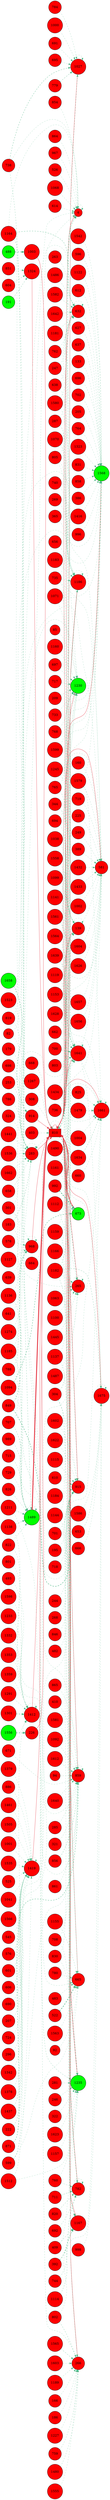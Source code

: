 digraph G{
rankdir=LR;
1536 [style=filled, shape=circle, fillcolor="#fe0000", label="1536"];
1027 [style=filled, shape=circle, fillcolor="#fe0000", label="1027"];
4 [style=filled, shape=circle, fillcolor="#fe0000", label="4"];
1542 [style=filled, shape=circle, fillcolor="#fe0000", label="1542"];
522 [style=filled, shape=circle, fillcolor="#fe0000", label="522"];
525 [style=filled, shape=circle, fillcolor="#fe0000", label="525"];
526 [style=filled, shape=circle, fillcolor="#fe0000", label="526"];
1038 [style=filled, shape=circle, fillcolor="#fe0000", label="1038"];
1041 [style=filled, shape=circle, fillcolor="#fe0000", label="1041"];
1555 [style=filled, shape=circle, fillcolor="#fe0000", label="1555"];
1556 [style=filled, shape=circle, fillcolor="#00fe00", label="1556"];
1558 [style=filled, shape=circle, fillcolor="#fe0000", label="1558"];
1561 [style=filled, shape=circle, fillcolor="#fe0000", label="1561"];
1563 [style=filled, shape=circle, fillcolor="#fe0000", label="1563"];
1564 [style=filled, shape=circle, fillcolor="#fe0000", label="1564"];
1565 [style=filled, shape=circle, fillcolor="#fe0000", label="1565"];
1566 [style=filled, shape=circle, fillcolor="#fe0000", label="1566"];
1634 [style=filled, shape=circle, fillcolor="#fe0000", label="1634"];
1568 [style=filled, shape=circle, fillcolor="#00fe00", label="1568"];
545 [style=filled, shape=circle, fillcolor="#fe0000", label="545"];
1063 [style=filled, shape=circle, fillcolor="#fe0000", label="1063"];
1579 [style=filled, shape=circle, fillcolor="#fe0000", label="1579"];
1068 [style=filled, shape=circle, fillcolor="#fe0000", label="1068"];
1580 [style=filled, shape=circle, fillcolor="#fe0000", label="1580"];
1070 [style=filled, shape=circle, fillcolor="#fe0000", label="1070"];
1071 [style=filled, shape=circle, fillcolor="#fe0000", label="1071"];
1581 [style=filled, shape=circle, fillcolor="#fe0000", label="1581"];
1582 [style=filled, shape=circle, fillcolor="#fe0000", label="1582"];
1586 [style=filled, shape=circle, fillcolor="#fe0000", label="1586"];
1598 [style=filled, shape=circle, fillcolor="#fe0000", label="1598"];
1599 [style=filled, shape=circle, fillcolor="#fe0000", label="1599"];
576 [style=filled, shape=circle, fillcolor="#fe0000", label="576"];
1602 [style=filled, shape=circle, fillcolor="#fe0000", label="1602"];
1603 [style=filled, shape=circle, fillcolor="#fe0000", label="1603"];
1604 [style=filled, shape=circle, fillcolor="#fe0000", label="1604"];
581 [style=filled, shape=circle, fillcolor="#fe0000", label="581"];
1094 [style=filled, shape=circle, fillcolor="#fe0000", label="1094"];
578 [style=filled, shape=circle, fillcolor="#fe0000", label="578"];
1092 [style=filled, shape=circle, fillcolor="#fe0000", label="1092"];
1099 [style=filled, shape=circle, fillcolor="#fe0000", label="1099"];
1100 [style=filled, shape=circle, fillcolor="#fe0000", label="1100"];
1612 [style=filled, shape=circle, fillcolor="#fe0000", label="1612"];
82 [style=filled, shape=circle, fillcolor="#fe0000", label="82"];
596 [style=filled, shape=circle, fillcolor="#fe0000", label="596"];
85 [style=filled, shape=circle, fillcolor="#fe0000", label="85"];
1622 [style=filled, shape=circle, fillcolor="#fe0000", label="1622"];
599 [style=filled, shape=circle, fillcolor="#fe0000", label="599"];
1112 [style=filled, shape=circle, fillcolor="#fe0000", label="1112"];
601 [style=filled, shape=circle, fillcolor="#fe0000", label="601"];
1114 [style=filled, shape=circle, fillcolor="#fe0000", label="1114"];
1115 [style=filled, shape=circle, fillcolor="#fe0000", label="1115"];
92 [style=filled, shape=circle, fillcolor="#fe0000", label="92"];
604 [style=filled, shape=circle, fillcolor="#fe0000", label="604"];
606 [style=filled, shape=circle, fillcolor="#fe0000", label="606"];
1119 [style=filled, shape=circle, fillcolor="#fe0000", label="1119"];
1626 [style=filled, shape=circle, fillcolor="#fe0000", label="1626"];
94 [style=filled, shape=circle, fillcolor="#fe0000", label="94"];
610 [style=filled, shape=circle, fillcolor="#fe0000", label="610"];
1122 [style=filled, shape=circle, fillcolor="#fe0000", label="1122"];
612 [style=filled, shape=circle, fillcolor="#fe0000", label="612"];
1628 [style=filled, shape=circle, fillcolor="#fe0000", label="1628"];
614 [style=filled, shape=circle, fillcolor="#fe0000", label="614"];
1639 [style=filled, shape=circle, fillcolor="#fe0000", label="1639"];
1127 [style=filled, shape=circle, fillcolor="#fe0000", label="1127"];
1641 [style=filled, shape=circle, fillcolor="#fe0000", label="1641"];
1640 [style=filled, shape=circle, fillcolor="#fe0000", label="1640"];
1642 [style=filled, shape=circle, fillcolor="#fe0000", label="1642"];
1136 [style=filled, shape=circle, fillcolor="#fe0000", label="1136"];
1137 [style=filled, shape=circle, fillcolor="#fe0000", label="1137"];
1138 [style=filled, shape=circle, fillcolor="#fe0000", label="1138"];
627 [style=filled, shape=circle, fillcolor="#fe0000", label="627"];
1141 [style=filled, shape=circle, fillcolor="#fe0000", label="1141"];
632 [style=filled, shape=circle, fillcolor="#fe0000", label="632"];
1144 [style=filled, shape=circle, fillcolor="#fe0000", label="1144"];
1658 [style=filled, shape=circle, fillcolor="#00fe00", label="1658"];
1657 [style=filled, shape=circle, fillcolor="#fe0000", label="1657"];
1656 [style=filled, shape=circle, fillcolor="#fe0000", label="1656"];
1661 [style=filled, shape=circle, fillcolor="#fe0000", label="1661"];
1662 [style=filled, shape=circle, fillcolor="#fe0000", label="1662"];
637 [style=filled, shape=circle, fillcolor="#fe0000", label="637"];
639 [style=filled, shape=circle, fillcolor="#fe0000", label="639"];
1153 [style=filled, shape=circle, fillcolor="#fe0000", label="1153"];
641 [style=filled, shape=circle, fillcolor="#fe0000", label="641"];
1155 [style=filled, shape=circle, fillcolor="#fe0000", label="1155"];
638 [style=filled, shape=circle, fillcolor="#fe0000", label="638"];
133 [style=filled, shape=circle, fillcolor="#fe0000", label="133"];
1157 [style=filled, shape=circle, fillcolor="#fe0000", label="1157"];
1159 [style=filled, shape=circle, fillcolor="#fe0000", label="1159"];
1160 [style=filled, shape=circle, fillcolor="#fe0000", label="1160"];
1161 [style=filled, shape=circle, fillcolor="#fe0000", label="1161"];
139 [style=filled, shape=circle, fillcolor="#fe0000", label="139"];
1675 [style=filled, shape=circle, fillcolor="#fe0000", label="1675"];
1164 [style=filled, shape=circle, fillcolor="#fe0000", label="1164"];
653 [style=filled, shape=circle, fillcolor="#fe0000", label="653"];
1167 [style=filled, shape=circle, fillcolor="#fe0000", label="1167"];
656 [style=filled, shape=circle, fillcolor="#fe0000", label="656"];
1166 [style=filled, shape=circle, fillcolor="#fe0000", label="1166"];
658 [style=filled, shape=circle, fillcolor="#fe0000", label="658"];
660 [style=filled, shape=circle, fillcolor="#fe0000", label="660"];
662 [style=filled, shape=circle, fillcolor="#fe0000", label="662"];
664 [style=filled, shape=circle, fillcolor="#fe0000", label="664"];
665 [style=filled, shape=circle, fillcolor="#fe0000", label="665"];
666 [style=filled, shape=circle, fillcolor="#fe0000", label="666"];
668 [style=filled, shape=circle, fillcolor="#fe0000", label="668"];
1181 [style=filled, shape=circle, fillcolor="#fe0000", label="1181"];
1182 [style=filled, shape=circle, fillcolor="#fe0000", label="1182"];
671 [style=filled, shape=circle, fillcolor="#fe0000", label="671"];
1184 [style=filled, shape=circle, fillcolor="#fe0000", label="1184"];
673 [style=filled, shape=circle, fillcolor="#00fe00", label="673"];
1186 [style=filled, shape=circle, fillcolor="#fe0000", label="1186"];
1185 [style=filled, shape=circle, fillcolor="#fe0000", label="1185"];
1183 [style=filled, shape=circle, fillcolor="#fe0000", label="1183"];
1189 [style=filled, shape=circle, fillcolor="#fe0000", label="1189"];
166 [style=filled, shape=circle, fillcolor="#fe0000", label="166"];
160 [style=filled, shape=circle, fillcolor="#fe0000", label="160"];
690 [style=filled, shape=circle, fillcolor="#fe0000", label="690"];
691 [style=filled, shape=circle, fillcolor="#fe0000", label="691"];
692 [style=filled, shape=circle, fillcolor="#fe0000", label="692"];
179 [style=filled, shape=circle, fillcolor="#fe0000", label="179"];
694 [style=filled, shape=circle, fillcolor="#fe0000", label="694"];
695 [style=filled, shape=circle, fillcolor="#fe0000", label="695"];
183 [style=filled, shape=circle, fillcolor="#fe0000", label="183"];
696 [style=filled, shape=circle, fillcolor="#fe0000", label="696"];
186 [style=filled, shape=circle, fillcolor="#fe0000", label="186"];
698 [style=filled, shape=circle, fillcolor="#fe0000", label="698"];
697 [style=filled, shape=circle, fillcolor="#fe0000", label="697"];
701 [style=filled, shape=circle, fillcolor="#fe0000", label="701"];
702 [style=filled, shape=circle, fillcolor="#fe0000", label="702"];
191 [style=filled, shape=circle, fillcolor="#00fe00", label="191"];
1211 [style=filled, shape=circle, fillcolor="#fe0000", label="1211"];
700 [style=filled, shape=circle, fillcolor="#fe0000", label="700"];
707 [style=filled, shape=circle, fillcolor="#fe0000", label="707"];
708 [style=filled, shape=circle, fillcolor="#fe0000", label="708"];
195 [style=filled, shape=circle, fillcolor="#fe0000", label="195"];
711 [style=filled, shape=circle, fillcolor="#fe0000", label="711"];
1227 [style=filled, shape=circle, fillcolor="#fe0000", label="1227"];
715 [style=filled, shape=circle, fillcolor="#fe0000", label="715"];
205 [style=filled, shape=circle, fillcolor="#fe0000", label="205"];
1230 [style=filled, shape=circle, fillcolor="#00fe00", label="1230"];
207 [style=filled, shape=circle, fillcolor="#fe0000", label="207"];
718 [style=filled, shape=circle, fillcolor="#fe0000", label="718"];
1233 [style=filled, shape=circle, fillcolor="#fe0000", label="1233"];
719 [style=filled, shape=circle, fillcolor="#fe0000", label="719"];
1235 [style=filled, shape=circle, fillcolor="#00fe00", label="1235"];
724 [style=filled, shape=circle, fillcolor="#fe0000", label="724"];
717 [style=filled, shape=circle, fillcolor="#fe0000", label="717"];
209 [style=filled, shape=circle, fillcolor="#fe0000", label="209"];
729 [style=filled, shape=circle, fillcolor="#fe0000", label="729"];
1245 [style=filled, shape=circle, fillcolor="#fe0000", label="1245"];
222 [style=filled, shape=circle, fillcolor="#fe0000", label="222"];
735 [style=filled, shape=circle, fillcolor="#fe0000", label="735"];
736 [style=filled, shape=circle, fillcolor="#fe0000", label="736"];
225 [style=filled, shape=circle, fillcolor="#fe0000", label="225"];
226 [style=filled, shape=circle, fillcolor="#fe0000", label="226"];
738 [style=filled, shape=circle, fillcolor="#fe0000", label="738"];
740 [style=filled, shape=circle, fillcolor="#fe0000", label="740"];
733 [style=filled, shape=circle, fillcolor="#fe0000", label="733"];
744 [style=filled, shape=circle, fillcolor="#fe0000", label="744"];
1267 [style=filled, shape=circle, fillcolor="#fe0000", label="1267"];
244 [style=filled, shape=circle, fillcolor="#fe0000", label="244"];
246 [style=filled, shape=circle, fillcolor="#fe0000", label="246"];
759 [style=filled, shape=circle, fillcolor="#fe0000", label="759"];
247 [style=filled, shape=circle, fillcolor="#fe0000", label="247"];
760 [style=filled, shape=circle, fillcolor="#fe0000", label="760"];
249 [style=filled, shape=circle, fillcolor="#fe0000", label="249"];
1274 [style=filled, shape=circle, fillcolor="#fe0000", label="1274"];
764 [style=filled, shape=circle, fillcolor="#fe0000", label="764"];
765 [style=filled, shape=circle, fillcolor="#fe0000", label="765"];
253 [style=filled, shape=circle, fillcolor="#fe0000", label="253"];
762 [style=filled, shape=circle, fillcolor="#fe0000", label="762"];
768 [style=filled, shape=circle, fillcolor="#fe0000", label="768"];
263 [style=filled, shape=circle, fillcolor="#fe0000", label="263"];
265 [style=filled, shape=circle, fillcolor="#fe0000", label="265"];
266 [style=filled, shape=circle, fillcolor="#fe0000", label="266"];
779 [style=filled, shape=circle, fillcolor="#fe0000", label="779"];
1291 [style=filled, shape=circle, fillcolor="#fe0000", label="1291"];
268 [style=filled, shape=circle, fillcolor="#fe0000", label="268"];
782 [style=filled, shape=circle, fillcolor="#fe0000", label="782"];
780 [style=filled, shape=circle, fillcolor="#fe0000", label="780"];
784 [style=filled, shape=circle, fillcolor="#fe0000", label="784"];
269 [style=filled, shape=circle, fillcolor="#fe0000", label="269"];
786 [style=filled, shape=circle, fillcolor="#fe0000", label="786"];
788 [style=filled, shape=circle, fillcolor="#fe0000", label="788"];
1301 [style=filled, shape=circle, fillcolor="#fe0000", label="1301"];
281 [style=filled, shape=circle, fillcolor="#fe0000", label="281"];
283 [style=filled, shape=circle, fillcolor="#fe0000", label="283"];
285 [style=filled, shape=circle, fillcolor="#fe0000", label="285"];
287 [style=filled, shape=circle, fillcolor="#fe0000", label="287"];
801 [style=filled, shape=circle, fillcolor="#fe0000", label="801"];
802 [style=filled, shape=circle, fillcolor="#fe0000", label="802"];
803 [style=filled, shape=circle, fillcolor="#fe0000", label="803"];
805 [style=filled, shape=circle, fillcolor="#fe0000", label="805"];
296 [style=filled, shape=circle, fillcolor="#fe0000", label="296"];
810 [style=filled, shape=box, fillcolor="#fe0000", label="810"];
1323 [style=filled, shape=circle, fillcolor="#fe0000", label="1323"];
1324 [style=filled, shape=circle, fillcolor="#fe0000", label="1324"];
301 [style=filled, shape=circle, fillcolor="#fe0000", label="301"];
304 [style=filled, shape=circle, fillcolor="#fe0000", label="304"];
819 [style=filled, shape=circle, fillcolor="#fe0000", label="819"];
1332 [style=filled, shape=circle, fillcolor="#fe0000", label="1332"];
820 [style=filled, shape=circle, fillcolor="#fe0000", label="820"];
822 [style=filled, shape=circle, fillcolor="#fe0000", label="822"];
308 [style=filled, shape=circle, fillcolor="#fe0000", label="308"];
825 [style=filled, shape=circle, fillcolor="#fe0000", label="825"];
826 [style=filled, shape=circle, fillcolor="#fe0000", label="826"];
1342 [style=filled, shape=circle, fillcolor="#fe0000", label="1342"];
831 [style=filled, shape=circle, fillcolor="#fe0000", label="831"];
830 [style=filled, shape=circle, fillcolor="#fe0000", label="830"];
321 [style=filled, shape=circle, fillcolor="#fe0000", label="321"];
322 [style=filled, shape=circle, fillcolor="#fe0000", label="322"];
324 [style=filled, shape=circle, fillcolor="#fe0000", label="324"];
1353 [style=filled, shape=circle, fillcolor="#fe0000", label="1353"];
846 [style=filled, shape=circle, fillcolor="#fe0000", label="846"];
1359 [style=filled, shape=circle, fillcolor="#fe0000", label="1359"];
849 [style=filled, shape=circle, fillcolor="#fe0000", label="849"];
851 [style=filled, shape=circle, fillcolor="#fe0000", label="851"];
854 [style=filled, shape=circle, fillcolor="#fe0000", label="854"];
344 [style=filled, shape=circle, fillcolor="#fe0000", label="344"];
856 [style=filled, shape=circle, fillcolor="#fe0000", label="856"];
858 [style=filled, shape=circle, fillcolor="#fe0000", label="858"];
859 [style=filled, shape=circle, fillcolor="#fe0000", label="859"];
861 [style=filled, shape=circle, fillcolor="#fe0000", label="861"];
864 [style=filled, shape=circle, fillcolor="#fe0000", label="864"];
865 [style=filled, shape=circle, fillcolor="#fe0000", label="865"];
1378 [style=filled, shape=circle, fillcolor="#fe0000", label="1378"];
1379 [style=filled, shape=circle, fillcolor="#fe0000", label="1379"];
871 [style=filled, shape=circle, fillcolor="#fe0000", label="871"];
365 [style=filled, shape=circle, fillcolor="#fe0000", label="365"];
886 [style=filled, shape=circle, fillcolor="#fe0000", label="886"];
386 [style=filled, shape=circle, fillcolor="#fe0000", label="386"];
1412 [style=filled, shape=circle, fillcolor="#fe0000", label="1412"];
389 [style=filled, shape=circle, fillcolor="#fe0000", label="389"];
392 [style=filled, shape=circle, fillcolor="#fe0000", label="392"];
1416 [style=filled, shape=circle, fillcolor="#fe0000", label="1416"];
1419 [style=filled, shape=circle, fillcolor="#fe0000", label="1419"];
914 [style=filled, shape=circle, fillcolor="#fe0000", label="914"];
915 [style=filled, shape=circle, fillcolor="#fe0000", label="915"];
403 [style=filled, shape=circle, fillcolor="#fe0000", label="403"];
1432 [style=filled, shape=circle, fillcolor="#fe0000", label="1432"];
409 [style=filled, shape=circle, fillcolor="#fe0000", label="409"];
1434 [style=filled, shape=circle, fillcolor="#fe0000", label="1434"];
1433 [style=filled, shape=circle, fillcolor="#fe0000", label="1433"];
410 [style=filled, shape=circle, fillcolor="#fe0000", label="410"];
1437 [style=filled, shape=circle, fillcolor="#fe0000", label="1437"];
1441 [style=filled, shape=circle, fillcolor="#fe0000", label="1441"];
1445 [style=filled, shape=circle, fillcolor="#fe0000", label="1445"];
1461 [style=filled, shape=circle, fillcolor="#fe0000", label="1461"];
967 [style=filled, shape=circle, fillcolor="#fe0000", label="967"];
968 [style=filled, shape=circle, fillcolor="#fe0000", label="968"];
1480 [style=filled, shape=circle, fillcolor="#fe0000", label="1480"];
1479 [style=filled, shape=circle, fillcolor="#fe0000", label="1479"];
1486 [style=filled, shape=circle, fillcolor="#fe0000", label="1486"];
1487 [style=filled, shape=circle, fillcolor="#fe0000", label="1487"];
1489 [style=filled, shape=circle, fillcolor="#00fe00", label="1489"];
1490 [style=filled, shape=circle, fillcolor="#fe0000", label="1490"];
989 [style=filled, shape=circle, fillcolor="#fe0000", label="989"];
992 [style=filled, shape=circle, fillcolor="#fe0000", label="992"];
1505 [style=filled, shape=circle, fillcolor="#fe0000", label="1505"];
482 [style=filled, shape=circle, fillcolor="#fe0000", label="482"];
483 [style=filled, shape=circle, fillcolor="#fe0000", label="483"];
996 [style=filled, shape=circle, fillcolor="#fe0000", label="996"];
998 [style=filled, shape=circle, fillcolor="#fe0000", label="998"];
1623 [style=filled, shape=circle, fillcolor="#fe0000", label="1623"];
1000 [style=filled, shape=circle, fillcolor="#fe0000", label="1000"];
1001 [style=filled, shape=circle, fillcolor="#fe0000", label="1001"];
1512 [style=filled, shape=circle, fillcolor="#fe0000", label="1512"];
1003 [style=filled, shape=circle, fillcolor="#fe0000", label="1003"];
1002 [style=filled, shape=circle, fillcolor="#fe0000", label="1002"];
493 [style=filled, shape=circle, fillcolor="#fe0000", label="493"];
488 [style=filled, shape=circle, fillcolor="#00fe00", label="488"];
1004 [style=filled, shape=circle, fillcolor="#fe0000", label="1004"];
1523 [style=filled, shape=circle, fillcolor="#fe0000", label="1523"];
1535 [style=filled, shape=circle, fillcolor="#fe0000", label="1535"];
1489 -> 810 [color="#e63946",penwidth=4.00];
673 -> 810 [color="#e63946",penwidth=2.69];
1235 -> 810 [color="#e63946",penwidth=1.18];
1027 -> 810 [color="#e63946",penwidth=1.02];
782 -> 810 [color="#e63946",penwidth=1.02];
139 -> 810 [color="#e63946",penwidth=1.00];
1568 -> 810 [color="#e63946",penwidth=1.00];
632 -> 810 [color="#e63946",penwidth=1.00];
4 -> 810 [color="#e63946",penwidth=1.00];
1186 -> 810 [color="#e63946",penwidth=1.00];
1230 -> 810 [color="#e63946",penwidth=1.00];
1641 -> 810 [color="#e63946",penwidth=1.00];
1675 -> 810 [color="#e63946",penwidth=1.00];
1167 -> 810 [color="#e63946",penwidth=1.00];
581 -> 810 [color="#e63946",penwidth=1.00];
266 -> 810 [color="#e63946",penwidth=1.00];
283 -> 810 [color="#e63946",penwidth=1.00];
1661 -> 810 [color="#e63946",penwidth=1.00];
1003 -> 810 [color="#e63946",penwidth=1.00];
226 -> 810 [color="#e63946",penwidth=1.00];
665 -> 810 [color="#e63946",penwidth=1.00];
1412 -> 810 [color="#e63946",penwidth=1.00];
265 -> 810 [color="#e63946",penwidth=1.00];
968 -> 810 [color="#e63946",penwidth=1.00];
1419 -> 810 [color="#e63946",penwidth=1.00];
810 -> 810 [color="#e63946",penwidth=1.00];
914 -> 810 [color="#e63946",penwidth=1.00];
915 -> 810 [color="#e63946",penwidth=1.00];
1324 -> 810 [color="#e63946",penwidth=1.00];
859 -> 810 [color="#e63946",penwidth=1.00];
738 -> 1027 [color="#52b788",style=dashed,penwidth=1.10];
779 -> 1027 [color="#52b788",style=dashed,penwidth=0.98];
810 -> 1027 [color="#52b788",style=dashed,penwidth=0.79];
1027 -> 1027 [color="#52b788",style=dashed,penwidth=0.58];
1000 -> 1027 [color="#52b788",style=dashed,penwidth=0.57];
784 -> 1027 [color="#52b788",style=dashed,penwidth=0.57];
695 -> 1027 [color="#52b788",style=dashed,penwidth=0.54];
691 -> 1027 [color="#52b788",style=dashed,penwidth=0.53];
4 -> 4 [color="#52b788",style=dashed,penwidth=0.55];
247 -> 4 [color="#52b788",style=dashed,penwidth=0.50];
707 -> 4 [color="#52b788",style=dashed,penwidth=0.50];
1164 -> 4 [color="#52b788",style=dashed,penwidth=0.50];
301 -> 4 [color="#52b788",style=dashed,penwidth=0.50];
854 -> 4 [color="#52b788",style=dashed,penwidth=0.50];
765 -> 4 [color="#52b788",style=dashed,penwidth=0.50];
738 -> 4 [color="#52b788",style=dashed,penwidth=0.50];
735 -> 4 [color="#52b788",style=dashed,penwidth=0.50];
1434 -> 4 [color="#52b788",style=dashed,penwidth=0.50];
526 -> 4 [color="#52b788",style=dashed,penwidth=0.50];
967 -> 4 [color="#52b788",style=dashed,penwidth=0.50];
1068 -> 4 [color="#52b788",style=dashed,penwidth=0.50];
864 -> 4 [color="#52b788",style=dashed,penwidth=0.50];
614 -> 4 [color="#52b788",style=dashed,penwidth=0.50];
810 -> 4 [color="#52b788",style=dashed,penwidth=0.50];
1301 -> 1412 [color="#52b788",style=dashed,penwidth=1.47];
1353 -> 1412 [color="#52b788",style=dashed,penwidth=0.54];
1332 -> 1412 [color="#52b788",style=dashed,penwidth=0.50];
1359 -> 1412 [color="#52b788",style=dashed,penwidth=0.50];
599 -> 1412 [color="#52b788",style=dashed,penwidth=0.50];
1291 -> 1412 [color="#52b788",style=dashed,penwidth=0.50];
1598 -> 1412 [color="#52b788",style=dashed,penwidth=0.50];
801 -> 1412 [color="#52b788",style=dashed,penwidth=0.50];
1412 -> 1412 [color="#52b788",style=dashed,penwidth=0.50];
671 -> 1412 [color="#52b788",style=dashed,penwidth=0.50];
493 -> 1412 [color="#52b788",style=dashed,penwidth=0.50];
1233 -> 1412 [color="#52b788",style=dashed,penwidth=0.50];
1161 -> 265 [color="#52b788",style=dashed,penwidth=0.54];
1487 -> 265 [color="#52b788",style=dashed,penwidth=0.50];
1445 -> 265 [color="#52b788",style=dashed,penwidth=0.50];
1182 -> 265 [color="#52b788",style=dashed,penwidth=0.50];
301 -> 265 [color="#52b788",style=dashed,penwidth=0.50];
265 -> 265 [color="#52b788",style=dashed,penwidth=0.50];
810 -> 265 [color="#52b788",style=dashed,penwidth=0.50];
1639 -> 265 [color="#52b788",style=dashed,penwidth=0.50];
304 -> 265 [color="#52b788",style=dashed,penwidth=0.50];
1100 -> 265 [color="#52b788",style=dashed,penwidth=0.50];
1063 -> 265 [color="#52b788",style=dashed,penwidth=0.50];
1112 -> 265 [color="#52b788",style=dashed,penwidth=0.50];
1565 -> 266 [color="#52b788",style=dashed,penwidth=0.84];
802 -> 266 [color="#52b788",style=dashed,penwidth=0.82];
1480 -> 266 [color="#52b788",style=dashed,penwidth=0.64];
759 -> 266 [color="#52b788",style=dashed,penwidth=0.61];
738 -> 266 [color="#52b788",style=dashed,penwidth=0.57];
1189 -> 266 [color="#52b788",style=dashed,penwidth=0.53];
735 -> 266 [color="#52b788",style=dashed,penwidth=0.52];
1144 -> 266 [color="#52b788",style=dashed,penwidth=0.50];
1603 -> 266 [color="#52b788",style=dashed,penwidth=0.50];
1227 -> 266 [color="#52b788",style=dashed,penwidth=0.50];
186 -> 266 [color="#52b788",style=dashed,penwidth=0.50];
810 -> 266 [color="#52b788",style=dashed,penwidth=0.50];
1555 -> 266 [color="#52b788",style=dashed,penwidth=0.50];
166 -> 266 [color="#52b788",style=dashed,penwidth=0.50];
344 -> 139 [color="#52b788",style=dashed,penwidth=0.80];
1182 -> 139 [color="#52b788",style=dashed,penwidth=0.69];
1161 -> 139 [color="#52b788",style=dashed,penwidth=0.67];
1558 -> 139 [color="#52b788",style=dashed,penwidth=0.63];
1119 -> 139 [color="#52b788",style=dashed,penwidth=0.51];
1580 -> 139 [color="#52b788",style=dashed,penwidth=0.50];
1099 -> 139 [color="#52b788",style=dashed,penwidth=0.50];
810 -> 139 [color="#52b788",style=dashed,penwidth=0.50];
139 -> 139 [color="#52b788",style=dashed,penwidth=0.50];
1038 -> 139 [color="#52b788",style=dashed,penwidth=0.50];
1245 -> 139 [color="#52b788",style=dashed,penwidth=0.50];
765 -> 139 [color="#52b788",style=dashed,penwidth=0.50];
1182 -> 1675 [color="#52b788",style=dashed,penwidth=0.80];
653 -> 1675 [color="#52b788",style=dashed,penwidth=0.65];
1586 -> 1675 [color="#52b788",style=dashed,penwidth=0.50];
1675 -> 1675 [color="#52b788",style=dashed,penwidth=0.50];
810 -> 1675 [color="#52b788",style=dashed,penwidth=0.50];
802 -> 1675 [color="#52b788",style=dashed,penwidth=0.50];
1641 -> 1675 [color="#52b788",style=dashed,penwidth=0.50];
666 -> 1675 [color="#52b788",style=dashed,penwidth=0.50];
1564 -> 1675 [color="#52b788",style=dashed,penwidth=0.50];
998 -> 1675 [color="#52b788",style=dashed,penwidth=0.50];
1379 -> 1419 [color="#52b788",style=dashed,penwidth=0.50];
1461 -> 1419 [color="#52b788",style=dashed,penwidth=0.50];
1419 -> 1419 [color="#52b788",style=dashed,penwidth=0.50];
724 -> 1419 [color="#52b788",style=dashed,penwidth=0.50];
1001 -> 1419 [color="#52b788",style=dashed,penwidth=0.50];
296 -> 1419 [color="#52b788",style=dashed,penwidth=0.50];
1535 -> 1419 [color="#52b788",style=dashed,penwidth=0.50];
222 -> 1419 [color="#52b788",style=dashed,penwidth=0.50];
690 -> 1419 [color="#52b788",style=dashed,penwidth=0.50];
871 -> 1419 [color="#52b788",style=dashed,penwidth=0.50];
576 -> 1419 [color="#52b788",style=dashed,penwidth=0.50];
601 -> 1419 [color="#52b788",style=dashed,penwidth=0.50];
525 -> 1419 [color="#52b788",style=dashed,penwidth=0.50];
1342 -> 1419 [color="#52b788",style=dashed,penwidth=0.50];
1378 -> 1419 [color="#52b788",style=dashed,penwidth=0.50];
1512 -> 1419 [color="#52b788",style=dashed,penwidth=0.50];
886 -> 1419 [color="#52b788",style=dashed,penwidth=0.50];
1566 -> 1419 [color="#52b788",style=dashed,penwidth=0.50];
545 -> 1419 [color="#52b788",style=dashed,penwidth=0.50];
1041 -> 1419 [color="#52b788",style=dashed,penwidth=0.50];
1437 -> 1419 [color="#52b788",style=dashed,penwidth=0.50];
207 -> 1419 [color="#52b788",style=dashed,penwidth=0.50];
606 -> 1419 [color="#52b788",style=dashed,penwidth=0.50];
1505 -> 1419 [color="#52b788",style=dashed,penwidth=0.50];
392 -> 782 [color="#52b788",style=dashed,penwidth=1.00];
711 -> 782 [color="#52b788",style=dashed,penwidth=0.94];
304 -> 782 [color="#52b788",style=dashed,penwidth=0.91];
810 -> 782 [color="#52b788",style=dashed,penwidth=0.85];
782 -> 782 [color="#52b788",style=dashed,penwidth=0.68];
820 -> 782 [color="#52b788",style=dashed,penwidth=0.65];
760 -> 782 [color="#52b788",style=dashed,penwidth=0.59];
692 -> 782 [color="#52b788",style=dashed,penwidth=0.59];
392 -> 1167 [color="#52b788",style=dashed,penwidth=1.16];
810 -> 1167 [color="#52b788",style=dashed,penwidth=1.07];
1114 -> 1167 [color="#52b788",style=dashed,penwidth=0.80];
1137 -> 1167 [color="#52b788",style=dashed,penwidth=0.74];
744 -> 1167 [color="#52b788",style=dashed,penwidth=0.69];
409 -> 1167 [color="#52b788",style=dashed,penwidth=0.67];
1658 -> 914 [color="#52b788",style=dashed,penwidth=1.50];
849 -> 915 [color="#52b788",style=dashed,penwidth=1.89];
701 -> 915 [color="#52b788",style=dashed,penwidth=0.57];
1622 -> 915 [color="#52b788",style=dashed,penwidth=0.50];
183 -> 915 [color="#52b788",style=dashed,penwidth=0.50];
1115 -> 915 [color="#52b788",style=dashed,penwidth=0.50];
268 -> 915 [color="#52b788",style=dashed,penwidth=0.50];
718 -> 915 [color="#52b788",style=dashed,penwidth=0.50];
482 -> 915 [color="#52b788",style=dashed,penwidth=0.50];
304 -> 915 [color="#52b788",style=dashed,penwidth=0.50];
610 -> 915 [color="#52b788",style=dashed,penwidth=0.50];
810 -> 915 [color="#52b788",style=dashed,penwidth=0.50];
1602 -> 915 [color="#52b788",style=dashed,penwidth=0.50];
1184 -> 915 [color="#52b788",style=dashed,penwidth=0.50];
287 -> 915 [color="#52b788",style=dashed,penwidth=0.50];
846 -> 915 [color="#52b788",style=dashed,penwidth=0.50];
222 -> 915 [color="#52b788",style=dashed,penwidth=0.50];
244 -> 915 [color="#52b788",style=dashed,penwidth=0.50];
708 -> 915 [color="#52b788",style=dashed,penwidth=0.50];
195 -> 915 [color="#52b788",style=dashed,penwidth=0.50];
1153 -> 915 [color="#52b788",style=dashed,penwidth=0.50];
522 -> 665 [color="#52b788",style=dashed,penwidth=2.56];
1182 -> 665 [color="#52b788",style=dashed,penwidth=0.74];
1155 -> 665 [color="#52b788",style=dashed,penwidth=0.63];
822 -> 665 [color="#52b788",style=dashed,penwidth=0.53];
599 -> 665 [color="#52b788",style=dashed,penwidth=0.50];
1490 -> 665 [color="#52b788",style=dashed,penwidth=0.50];
810 -> 665 [color="#52b788",style=dashed,penwidth=0.50];
483 -> 665 [color="#52b788",style=dashed,penwidth=0.50];
1563 -> 665 [color="#52b788",style=dashed,penwidth=0.50];
92 -> 665 [color="#52b788",style=dashed,penwidth=0.50];
780 -> 665 [color="#52b788",style=dashed,penwidth=0.50];
183 -> 283 [color="#52b788",style=dashed,penwidth=0.90];
253 -> 283 [color="#52b788",style=dashed,penwidth=0.62];
786 -> 283 [color="#52b788",style=dashed,penwidth=0.58];
1441 -> 283 [color="#52b788",style=dashed,penwidth=0.50];
1136 -> 283 [color="#52b788",style=dashed,penwidth=0.50];
738 -> 283 [color="#52b788",style=dashed,penwidth=0.50];
1662 -> 283 [color="#52b788",style=dashed,penwidth=0.50];
698 -> 283 [color="#52b788",style=dashed,penwidth=0.50];
810 -> 283 [color="#52b788",style=dashed,penwidth=0.50];
1523 -> 283 [color="#52b788",style=dashed,penwidth=0.50];
82 -> 283 [color="#52b788",style=dashed,penwidth=0.50];
1536 -> 283 [color="#52b788",style=dashed,penwidth=0.50];
283 -> 283 [color="#52b788",style=dashed,penwidth=0.50];
658 -> 283 [color="#52b788",style=dashed,penwidth=0.50];
324 -> 283 [color="#52b788",style=dashed,penwidth=0.50];
179 -> 283 [color="#52b788",style=dashed,penwidth=0.50];
819 -> 283 [color="#52b788",style=dashed,penwidth=0.50];
1122 -> 1568 [color="#52b788",style=dashed,penwidth=0.50];
1070 -> 1568 [color="#52b788",style=dashed,penwidth=0.50];
1490 -> 1568 [color="#52b788",style=dashed,penwidth=0.50];
810 -> 1568 [color="#52b788",style=dashed,penwidth=0.50];
1416 -> 1568 [color="#52b788",style=dashed,penwidth=0.50];
1071 -> 1568 [color="#52b788",style=dashed,penwidth=0.50];
287 -> 1568 [color="#52b788",style=dashed,penwidth=0.50];
1561 -> 1568 [color="#52b788",style=dashed,penwidth=0.50];
205 -> 1568 [color="#52b788",style=dashed,penwidth=0.50];
596 -> 1568 [color="#52b788",style=dashed,penwidth=0.50];
1579 -> 1568 [color="#52b788",style=dashed,penwidth=0.50];
133 -> 1568 [color="#52b788",style=dashed,penwidth=0.50];
1639 -> 1568 [color="#52b788",style=dashed,penwidth=0.50];
632 -> 1568 [color="#52b788",style=dashed,penwidth=0.50];
1137 -> 1568 [color="#52b788",style=dashed,penwidth=0.50];
764 -> 1568 [color="#52b788",style=dashed,penwidth=0.50];
858 -> 1568 [color="#52b788",style=dashed,penwidth=0.50];
612 -> 1568 [color="#52b788",style=dashed,penwidth=0.50];
831 -> 1568 [color="#52b788",style=dashed,penwidth=0.50];
386 -> 1568 [color="#52b788",style=dashed,penwidth=0.50];
637 -> 1568 [color="#52b788",style=dashed,penwidth=0.50];
996 -> 1568 [color="#52b788",style=dashed,penwidth=0.50];
696 -> 1568 [color="#52b788",style=dashed,penwidth=0.50];
627 -> 1568 [color="#52b788",style=dashed,penwidth=0.50];
1542 -> 1568 [color="#52b788",style=dashed,penwidth=0.50];
1323 -> 1568 [color="#52b788",style=dashed,penwidth=0.50];
702 -> 1568 [color="#52b788",style=dashed,penwidth=0.50];
992 -> 673 [color="#52b788",style=dashed,penwidth=3.00];
1094 -> 673 [color="#52b788",style=dashed,penwidth=1.52];
810 -> 673 [color="#52b788",style=dashed,penwidth=0.50];
1070 -> 1186 [color="#52b788",style=dashed,penwidth=0.51];
735 -> 1186 [color="#52b788",style=dashed,penwidth=0.50];
1141 -> 1186 [color="#52b788",style=dashed,penwidth=0.50];
740 -> 1186 [color="#52b788",style=dashed,penwidth=0.50];
1186 -> 1186 [color="#52b788",style=dashed,penwidth=0.50];
1185 -> 1186 [color="#52b788",style=dashed,penwidth=0.50];
810 -> 1186 [color="#52b788",style=dashed,penwidth=0.50];
736 -> 1186 [color="#52b788",style=dashed,penwidth=0.50];
1183 -> 1186 [color="#52b788",style=dashed,penwidth=0.50];
805 -> 1186 [color="#52b788",style=dashed,penwidth=0.50];
1153 -> 1186 [color="#52b788",style=dashed,penwidth=0.50];
819 -> 1186 [color="#52b788",style=dashed,penwidth=0.50];
656 -> 1186 [color="#52b788",style=dashed,penwidth=0.50];
269 -> 1186 [color="#52b788",style=dashed,penwidth=0.50];
365 -> 1186 [color="#52b788",style=dashed,penwidth=0.50];
1267 -> 810 [color="#52b788",style=dashed,penwidth=0.50];
403 -> 810 [color="#52b788",style=dashed,penwidth=0.50];
664 -> 810 [color="#52b788",style=dashed,penwidth=0.50];
668 -> 810 [color="#52b788",style=dashed,penwidth=0.50];
308 -> 810 [color="#52b788",style=dashed,penwidth=0.50];
810 -> 810 [color="#52b788",style=dashed,penwidth=0.50];
191 -> 1324 [color="#52b788",style=dashed,penwidth=0.79];
604 -> 1324 [color="#52b788",style=dashed,penwidth=0.66];
851 -> 1324 [color="#52b788",style=dashed,penwidth=0.51];
1182 -> 581 [color="#52b788",style=dashed,penwidth=0.50];
719 -> 581 [color="#52b788",style=dashed,penwidth=0.50];
1604 -> 581 [color="#52b788",style=dashed,penwidth=0.50];
735 -> 581 [color="#52b788",style=dashed,penwidth=0.50];
1641 -> 581 [color="#52b788",style=dashed,penwidth=0.50];
160 -> 581 [color="#52b788",style=dashed,penwidth=0.50];
1657 -> 581 [color="#52b788",style=dashed,penwidth=0.50];
139 -> 581 [color="#52b788",style=dashed,penwidth=0.50];
1579 -> 581 [color="#52b788",style=dashed,penwidth=0.50];
249 -> 581 [color="#52b788",style=dashed,penwidth=0.50];
82 -> 581 [color="#52b788",style=dashed,penwidth=0.50];
1639 -> 581 [color="#52b788",style=dashed,penwidth=0.50];
810 -> 581 [color="#52b788",style=dashed,penwidth=0.50];
1656 -> 581 [color="#52b788",style=dashed,penwidth=0.50];
389 -> 581 [color="#52b788",style=dashed,penwidth=0.50];
247 -> 581 [color="#52b788",style=dashed,penwidth=0.50];
1433 -> 581 [color="#52b788",style=dashed,penwidth=0.50];
1626 -> 581 [color="#52b788",style=dashed,penwidth=0.50];
1432 -> 581 [color="#52b788",style=dashed,penwidth=0.50];
1153 -> 581 [color="#52b788",style=dashed,penwidth=0.50];
225 -> 581 [color="#52b788",style=dashed,penwidth=0.50];
1002 -> 581 [color="#52b788",style=dashed,penwidth=0.50];
849 -> 968 [color="#52b788",style=dashed,penwidth=1.32];
641 -> 968 [color="#52b788",style=dashed,penwidth=0.50];
639 -> 968 [color="#52b788",style=dashed,penwidth=0.50];
1127 -> 968 [color="#52b788",style=dashed,penwidth=0.50];
578 -> 968 [color="#52b788",style=dashed,penwidth=0.50];
968 -> 968 [color="#52b788",style=dashed,penwidth=0.50];
301 -> 968 [color="#52b788",style=dashed,penwidth=0.50];
1274 -> 968 [color="#52b788",style=dashed,penwidth=0.50];
788 -> 1230 [color="#52b788",style=dashed,penwidth=0.50];
1144 -> 1230 [color="#52b788",style=dashed,penwidth=0.50];
304 -> 1230 [color="#52b788",style=dashed,penwidth=0.50];
1159 -> 1230 [color="#52b788",style=dashed,penwidth=0.50];
717 -> 1230 [color="#52b788",style=dashed,penwidth=0.50];
810 -> 1230 [color="#52b788",style=dashed,penwidth=0.50];
1166 -> 1230 [color="#52b788",style=dashed,penwidth=0.50];
1071 -> 1230 [color="#52b788",style=dashed,penwidth=0.50];
1160 -> 1230 [color="#52b788",style=dashed,penwidth=0.50];
1599 -> 1230 [color="#52b788",style=dashed,penwidth=0.50];
733 -> 1230 [color="#52b788",style=dashed,penwidth=0.50];
697 -> 1230 [color="#52b788",style=dashed,penwidth=0.50];
638 -> 1230 [color="#52b788",style=dashed,penwidth=0.50];
694 -> 1230 [color="#52b788",style=dashed,penwidth=0.50];
1564 -> 1230 [color="#52b788",style=dashed,penwidth=0.50];
85 -> 1230 [color="#52b788",style=dashed,penwidth=0.50];
768 -> 1230 [color="#52b788",style=dashed,penwidth=0.50];
209 -> 1230 [color="#52b788",style=dashed,penwidth=0.50];
1138 -> 1489 [color="#52b788",style=dashed,penwidth=0.96];
1211 -> 1489 [color="#52b788",style=dashed,penwidth=0.84];
1164 -> 1489 [color="#52b788",style=dashed,penwidth=0.82];
707 -> 1489 [color="#52b788",style=dashed,penwidth=0.73];
1185 -> 1489 [color="#52b788",style=dashed,penwidth=0.70];
989 -> 1489 [color="#52b788",style=dashed,penwidth=0.65];
715 -> 1489 [color="#52b788",style=dashed,penwidth=0.62];
1489 -> 1489 [color="#52b788",style=dashed,penwidth=0.62];
826 -> 1489 [color="#52b788",style=dashed,penwidth=0.59];
822 -> 1489 [color="#52b788",style=dashed,penwidth=0.54];
788 -> 1489 [color="#52b788",style=dashed,penwidth=0.51];
729 -> 1489 [color="#52b788",style=dashed,penwidth=0.50];
1094 -> 1489 [color="#52b788",style=dashed,penwidth=0.50];
1136 -> 1235 [color="#52b788",style=dashed,penwidth=0.69];
1512 -> 1235 [color="#52b788",style=dashed,penwidth=0.50];
1159 -> 1235 [color="#52b788",style=dashed,penwidth=0.50];
810 -> 1235 [color="#52b788",style=dashed,penwidth=0.50];
1166 -> 1235 [color="#52b788",style=dashed,penwidth=0.50];
708 -> 1235 [color="#52b788",style=dashed,penwidth=0.50];
246 -> 1235 [color="#52b788",style=dashed,penwidth=0.50];
281 -> 1235 [color="#52b788",style=dashed,penwidth=0.50];
409 -> 1235 [color="#52b788",style=dashed,penwidth=0.50];
1157 -> 1235 [color="#52b788",style=dashed,penwidth=0.50];
830 -> 1235 [color="#52b788",style=dashed,penwidth=0.50];
1623 -> 1235 [color="#52b788",style=dashed,penwidth=0.50];
760 -> 1235 [color="#52b788",style=dashed,penwidth=0.50];
322 -> 1235 [color="#52b788",style=dashed,penwidth=0.50];
871 -> 859 [color="#52b788",style=dashed,penwidth=1.41];
856 -> 859 [color="#52b788",style=dashed,penwidth=0.97];
1138 -> 859 [color="#52b788",style=dashed,penwidth=0.52];
707 -> 859 [color="#52b788",style=dashed,penwidth=0.50];
1211 -> 859 [color="#52b788",style=dashed,penwidth=0.50];
1640 -> 859 [color="#52b788",style=dashed,penwidth=0.50];
865 -> 859 [color="#52b788",style=dashed,penwidth=0.50];
321 -> 859 [color="#52b788",style=dashed,penwidth=0.50];
671 -> 859 [color="#52b788",style=dashed,penwidth=0.50];
1434 -> 859 [color="#52b788",style=dashed,penwidth=0.50];
1581 -> 859 [color="#52b788",style=dashed,penwidth=0.50];
861 -> 859 [color="#52b788",style=dashed,penwidth=0.50];
94 -> 859 [color="#52b788",style=dashed,penwidth=0.50];
810 -> 859 [color="#52b788",style=dashed,penwidth=0.50];
736 -> 859 [color="#52b788",style=dashed,penwidth=0.50];
859 -> 859 [color="#52b788",style=dashed,penwidth=0.50];
1612 -> 859 [color="#52b788",style=dashed,penwidth=0.50];
1092 -> 859 [color="#52b788",style=dashed,penwidth=0.50];
285 -> 859 [color="#52b788",style=dashed,penwidth=0.50];
599 -> 859 [color="#52b788",style=dashed,penwidth=0.50];
410 -> 859 [color="#52b788",style=dashed,penwidth=0.50];
1556 -> 226 [color="#52b788",style=dashed,penwidth=1.98];
1561 -> 1641 [color="#52b788",style=dashed,penwidth=1.11];
700 -> 1641 [color="#52b788",style=dashed,penwidth=0.78];
1141 -> 1641 [color="#52b788",style=dashed,penwidth=0.60];
1119 -> 1641 [color="#52b788",style=dashed,penwidth=0.53];
1628 -> 1641 [color="#52b788",style=dashed,penwidth=0.50];
1094 -> 1641 [color="#52b788",style=dashed,penwidth=0.50];
810 -> 1641 [color="#52b788",style=dashed,penwidth=0.50];
1641 -> 1641 [color="#52b788",style=dashed,penwidth=0.50];
1112 -> 1641 [color="#52b788",style=dashed,penwidth=0.50];
765 -> 1641 [color="#52b788",style=dashed,penwidth=0.50];
803 -> 1641 [color="#52b788",style=dashed,penwidth=0.50];
805 -> 1641 [color="#52b788",style=dashed,penwidth=0.50];
662 -> 1641 [color="#52b788",style=dashed,penwidth=0.50];
488 -> 1003 [color="#52b788",style=dashed,penwidth=2.02];
1164 -> 632 [color="#52b788",style=dashed,penwidth=1.10];
1580 -> 632 [color="#52b788",style=dashed,penwidth=0.64];
1582 -> 632 [color="#52b788",style=dashed,penwidth=0.58];
762 -> 632 [color="#52b788",style=dashed,penwidth=0.50];
810 -> 632 [color="#52b788",style=dashed,penwidth=0.50];
1642 -> 632 [color="#52b788",style=dashed,penwidth=0.50];
632 -> 632 [color="#52b788",style=dashed,penwidth=0.50];
1523 -> 632 [color="#52b788",style=dashed,penwidth=0.50];
1181 -> 632 [color="#52b788",style=dashed,penwidth=0.50];
287 -> 632 [color="#52b788",style=dashed,penwidth=0.50];
263 -> 632 [color="#52b788",style=dashed,penwidth=0.50];
638 -> 632 [color="#52b788",style=dashed,penwidth=0.50];
805 -> 632 [color="#52b788",style=dashed,penwidth=0.50];
1486 -> 632 [color="#52b788",style=dashed,penwidth=0.50];
1634 -> 1661 [color="#52b788",style=dashed,penwidth=0.84];
1479 -> 1661 [color="#52b788",style=dashed,penwidth=0.82];
1641 -> 1661 [color="#52b788",style=dashed,penwidth=0.50];
810 -> 1661 [color="#52b788",style=dashed,penwidth=0.50];
1579 -> 1661 [color="#52b788",style=dashed,penwidth=0.50];
736 -> 1661 [color="#52b788",style=dashed,penwidth=0.50];
830 -> 1661 [color="#52b788",style=dashed,penwidth=0.50];
825 -> 1661 [color="#52b788",style=dashed,penwidth=0.50];
1437 -> 1661 [color="#52b788",style=dashed,penwidth=0.50];
660 -> 1661 [color="#52b788",style=dashed,penwidth=0.50];
1661 -> 1661 [color="#52b788",style=dashed,penwidth=0.50];
1004 -> 1661 [color="#52b788",style=dashed,penwidth=0.50];
694 -> 1661 [color="#52b788",style=dashed,penwidth=0.50];
}